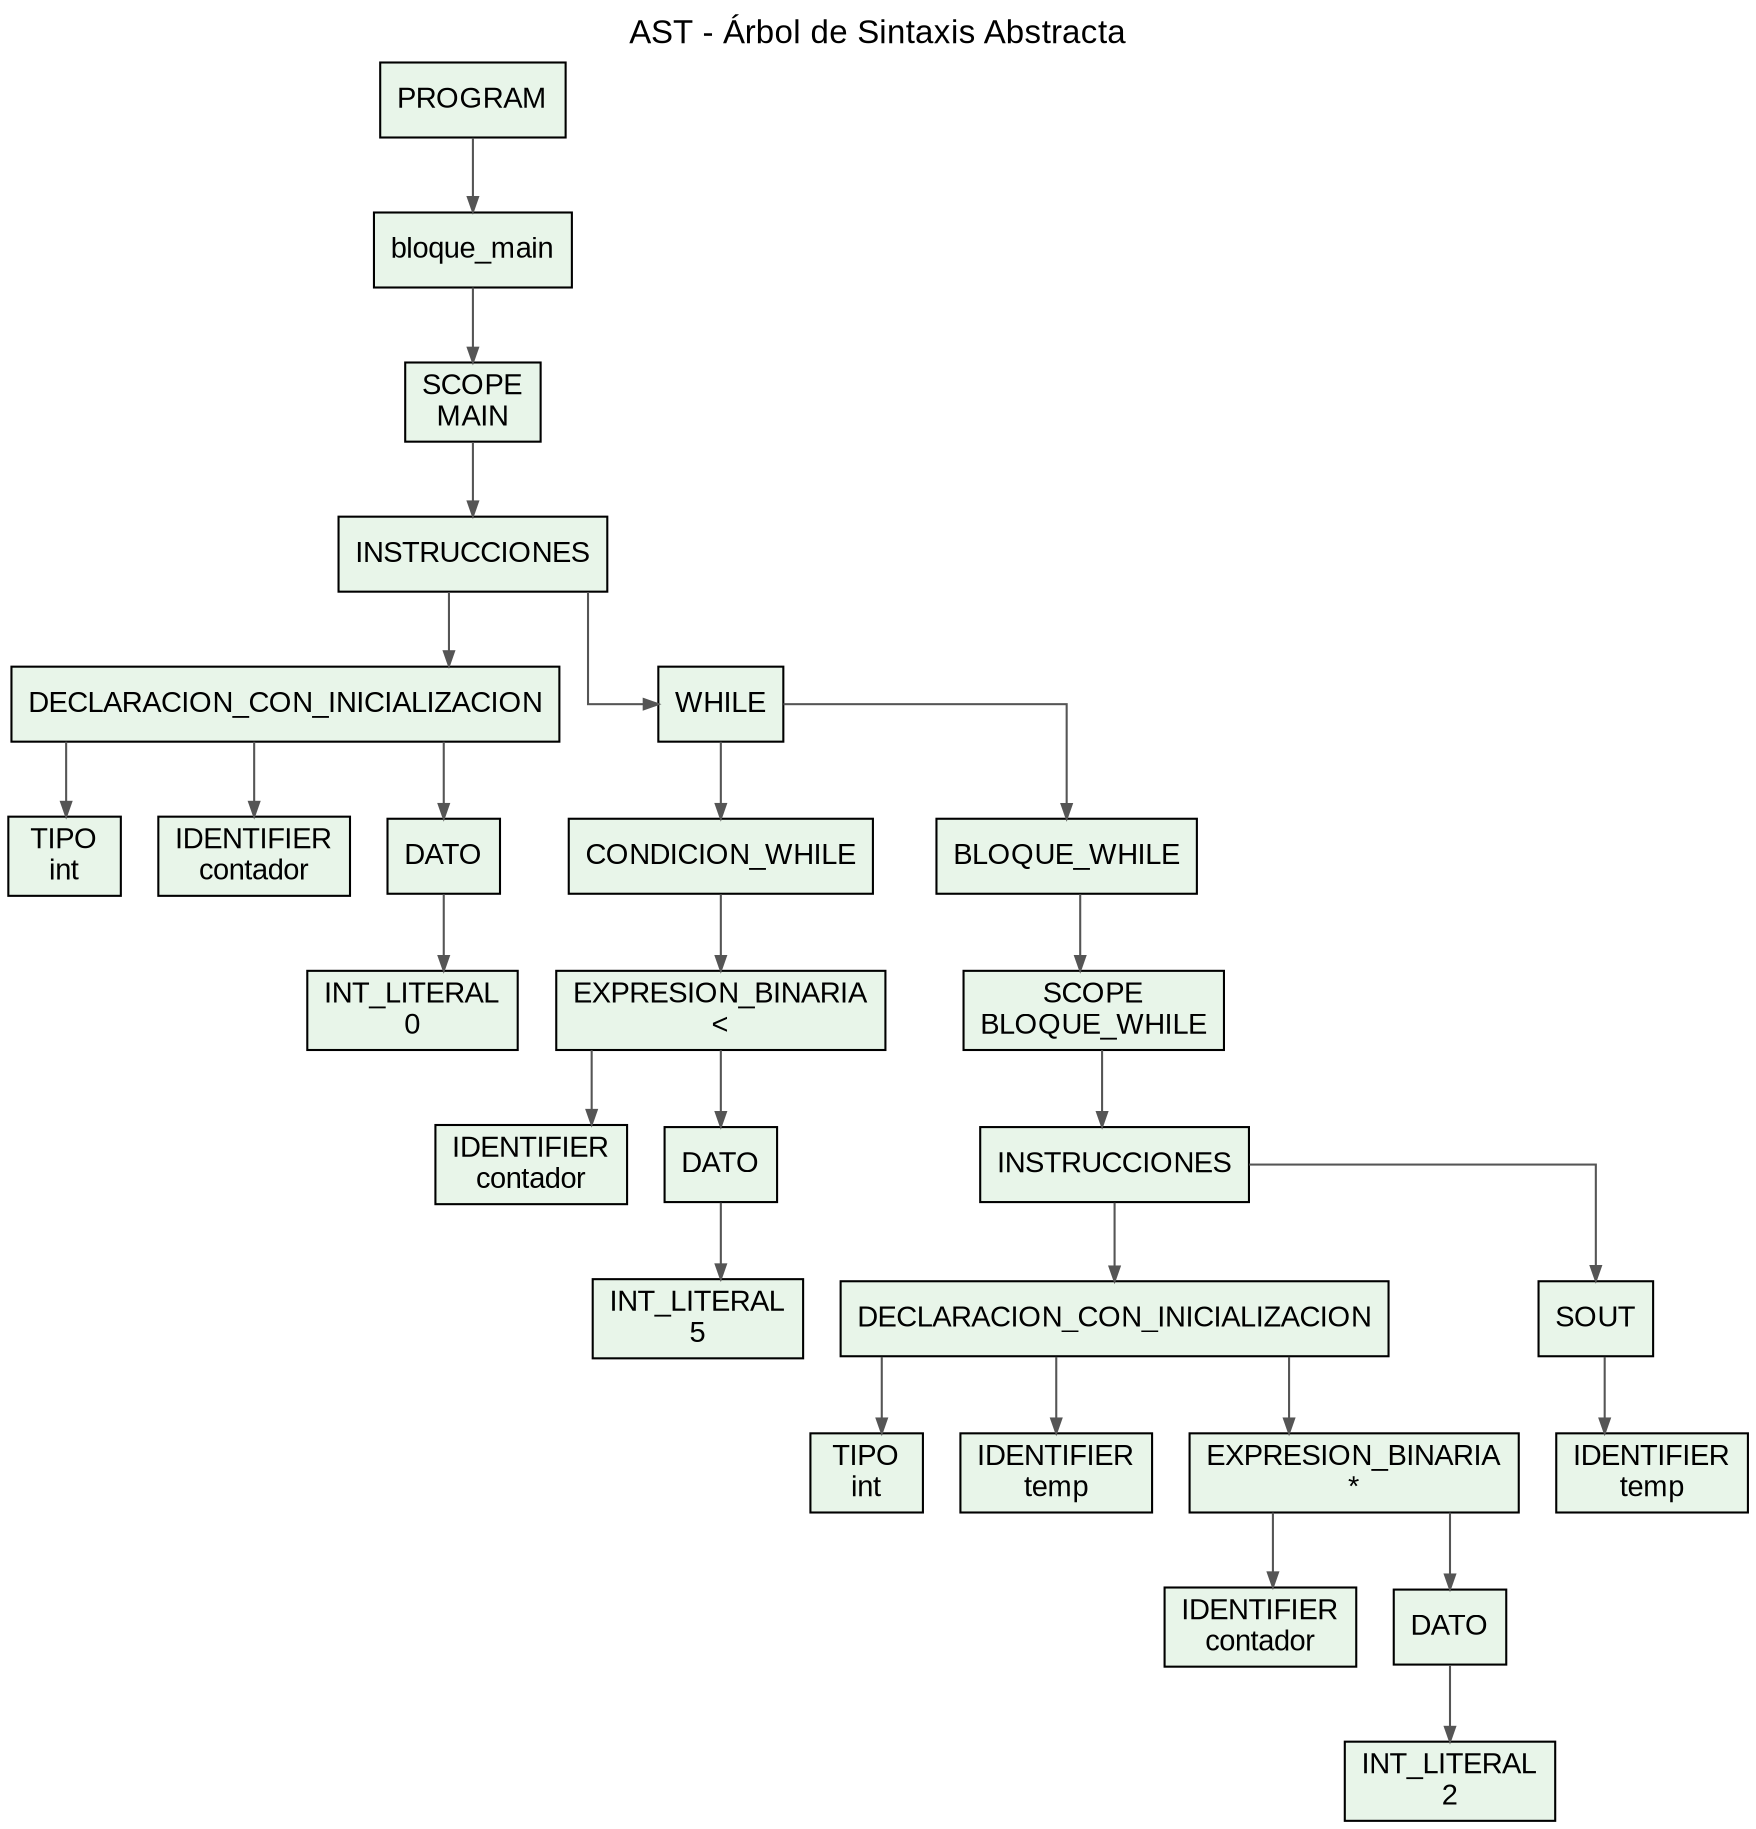 digraph AST {
  rankdir=TB;
  node [fontname="Arial, sans-serif", style=filled, shape=box, fillcolor="#E8F5E9"];
  edge [fontname="Arial, sans-serif", color="#555555", arrowsize=0.7];
  graph [fontname="Arial, sans-serif", labelloc=t, fontsize=16];
  label="AST - Árbol de Sintaxis Abstracta";
  splines=ortho;
  concentrate=true;

  node_0 [label="PROGRAM"];
  node_1 [label="bloque_main"];
  node_0 -> node_1;
  node_2 [label="SCOPE\nMAIN"];
  node_1 -> node_2;
  node_3 [label="INSTRUCCIONES"];
  node_2 -> node_3;
  node_4 [label="DECLARACION_CON_INICIALIZACION"];
  node_3 -> node_4;
  node_5 [label="TIPO\nint"];
  node_4 -> node_5;
  node_6 [label="IDENTIFIER\ncontador"];
  node_4 -> node_6;
  node_7 [label="DATO"];
  node_4 -> node_7;
  node_8 [label="INT_LITERAL\n0"];
  node_7 -> node_8;
  node_9 [label="WHILE"];
  node_3 -> node_9;
  node_10 [label="CONDICION_WHILE"];
  node_9 -> node_10;
  node_11 [label="EXPRESION_BINARIA\n\<"];
  node_10 -> node_11;
  node_12 [label="IDENTIFIER\ncontador"];
  node_11 -> node_12;
  node_13 [label="DATO"];
  node_11 -> node_13;
  node_14 [label="INT_LITERAL\n5"];
  node_13 -> node_14;
  node_15 [label="BLOQUE_WHILE"];
  node_9 -> node_15;
  node_16 [label="SCOPE\nBLOQUE_WHILE"];
  node_15 -> node_16;
  node_17 [label="INSTRUCCIONES"];
  node_16 -> node_17;
  node_18 [label="DECLARACION_CON_INICIALIZACION"];
  node_17 -> node_18;
  node_19 [label="TIPO\nint"];
  node_18 -> node_19;
  node_20 [label="IDENTIFIER\ntemp"];
  node_18 -> node_20;
  node_21 [label="EXPRESION_BINARIA\n*"];
  node_18 -> node_21;
  node_22 [label="IDENTIFIER\ncontador"];
  node_21 -> node_22;
  node_23 [label="DATO"];
  node_21 -> node_23;
  node_24 [label="INT_LITERAL\n2"];
  node_23 -> node_24;
  node_25 [label="SOUT"];
  node_17 -> node_25;
  node_26 [label="IDENTIFIER\ntemp"];
  node_25 -> node_26;

}
